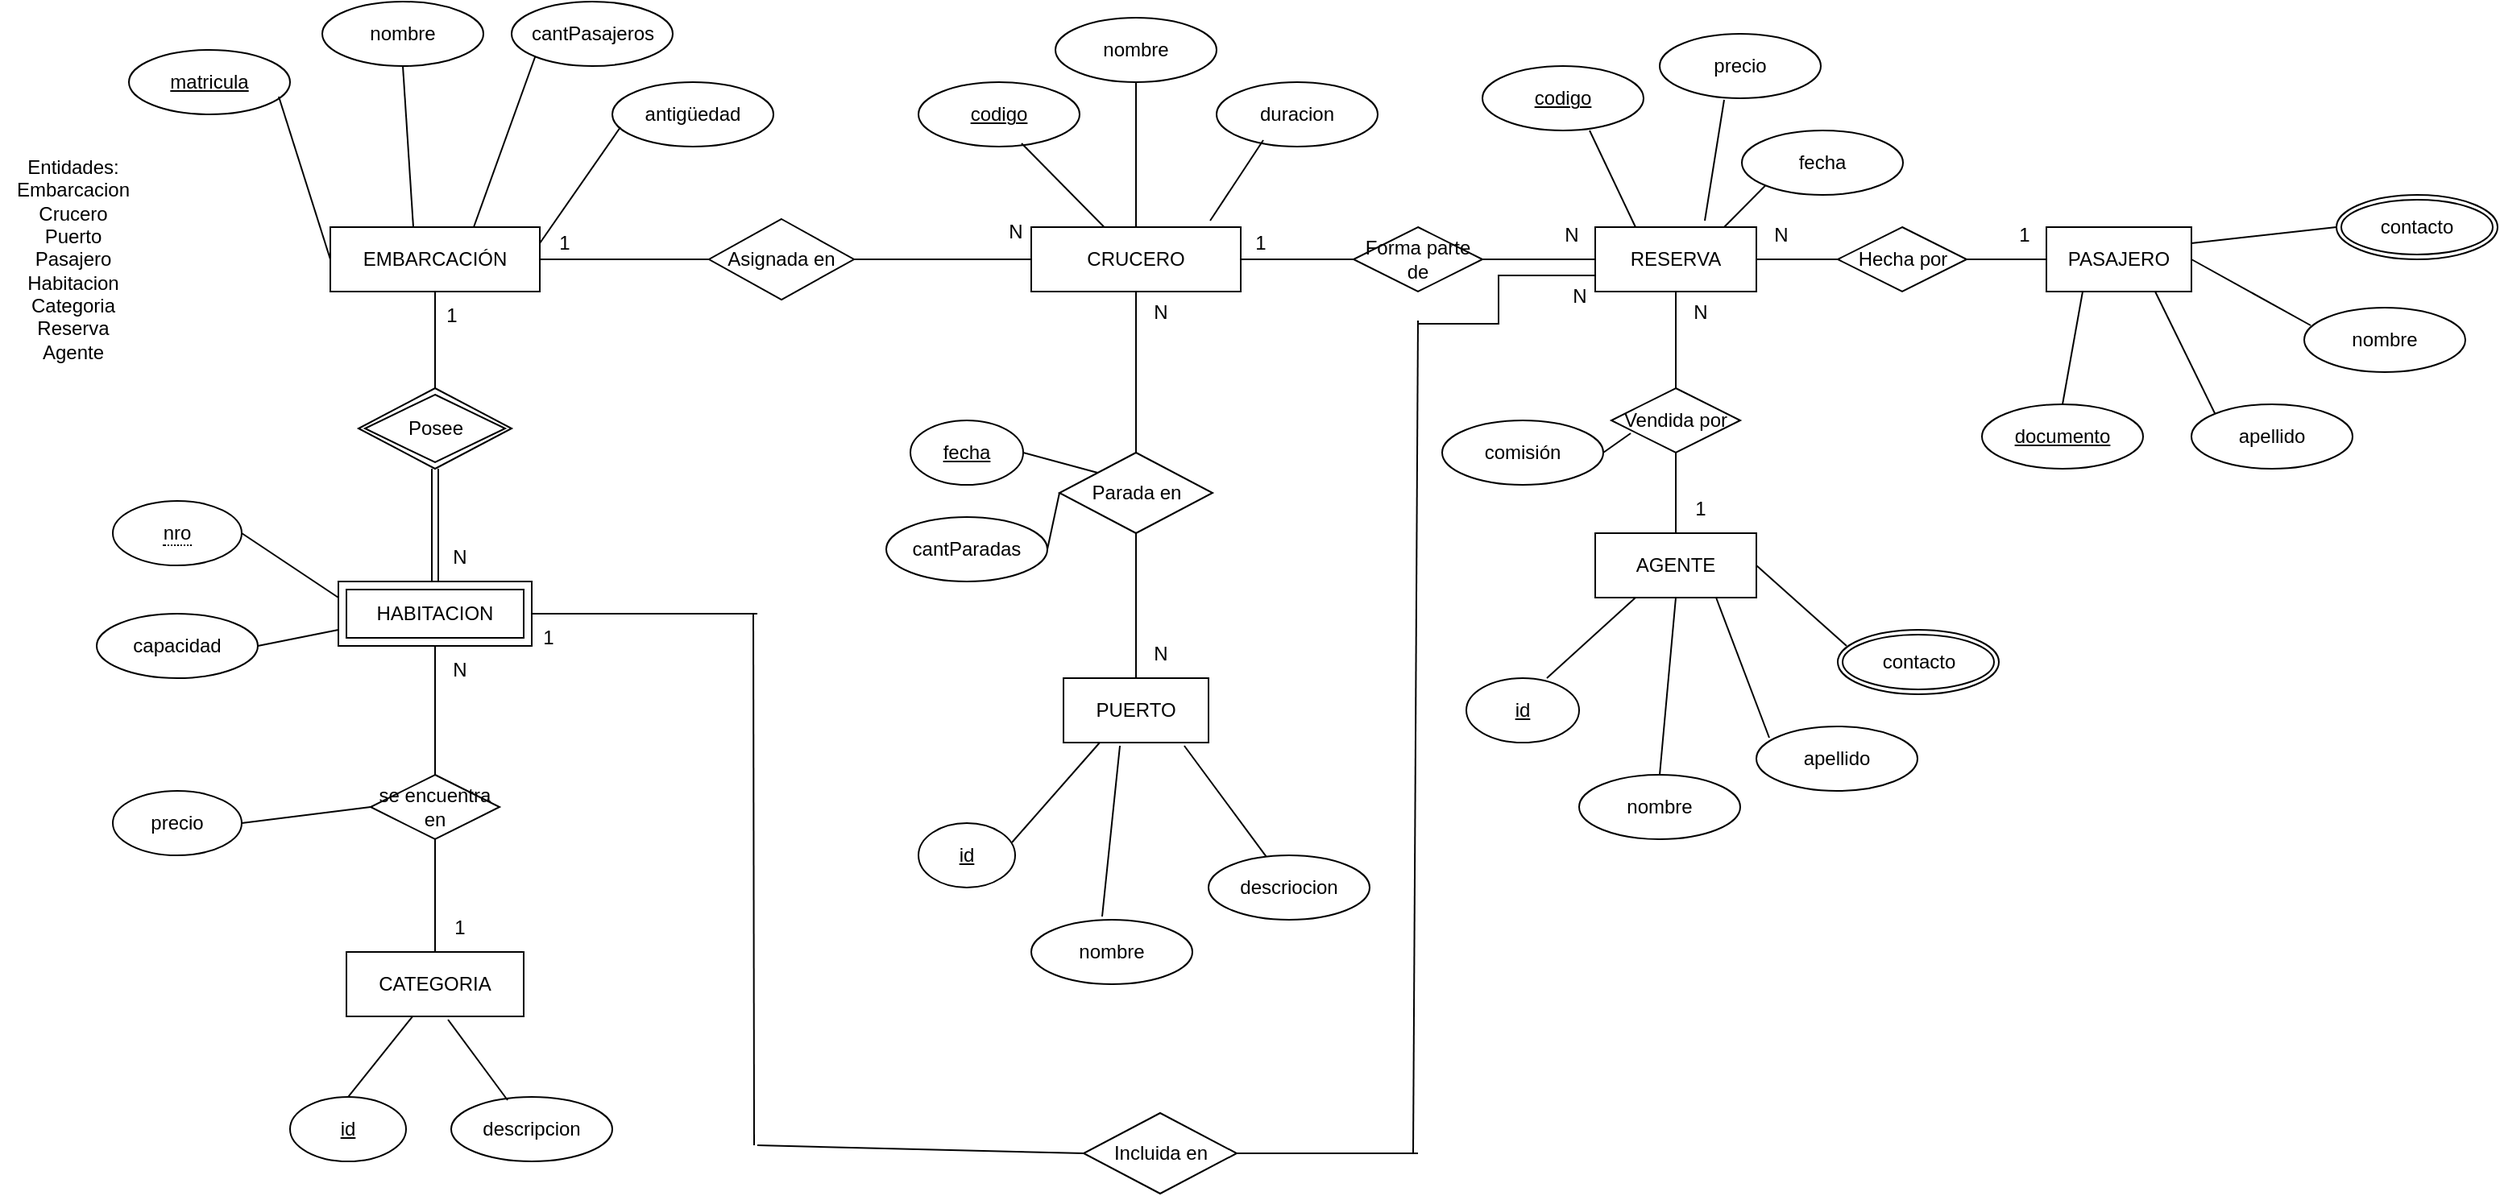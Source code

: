 <mxfile version="24.7.5">
  <diagram name="Página-1" id="VJm3XxMMkWhEs9yBKVqX">
    <mxGraphModel dx="1066" dy="628" grid="1" gridSize="10" guides="1" tooltips="1" connect="1" arrows="1" fold="1" page="1" pageScale="1" pageWidth="827" pageHeight="1169" math="0" shadow="0">
      <root>
        <mxCell id="0" />
        <mxCell id="1" parent="0" />
        <mxCell id="TA72_QWtCFCfKZcOX6VG-3" value="Entidades:&lt;div&gt;Embarcacion&lt;/div&gt;&lt;div&gt;Crucero&lt;/div&gt;&lt;div&gt;Puerto&lt;/div&gt;&lt;div&gt;Pasajero&lt;/div&gt;&lt;div&gt;Habitacion&lt;/div&gt;&lt;div&gt;Categoria&lt;/div&gt;&lt;div&gt;Reserva&lt;/div&gt;&lt;div&gt;Agente&lt;/div&gt;" style="text;html=1;align=center;verticalAlign=middle;resizable=0;points=[];autosize=1;strokeColor=none;fillColor=none;" vertex="1" parent="1">
          <mxGeometry x="60" y="110" width="90" height="140" as="geometry" />
        </mxCell>
        <mxCell id="TA72_QWtCFCfKZcOX6VG-34" style="edgeStyle=orthogonalEdgeStyle;rounded=0;orthogonalLoop=1;jettySize=auto;html=1;exitX=0.5;exitY=1;exitDx=0;exitDy=0;entryX=0.5;entryY=0;entryDx=0;entryDy=0;endArrow=none;endFill=0;" edge="1" parent="1" source="TA72_QWtCFCfKZcOX6VG-4" target="TA72_QWtCFCfKZcOX6VG-17">
          <mxGeometry relative="1" as="geometry" />
        </mxCell>
        <mxCell id="TA72_QWtCFCfKZcOX6VG-40" style="edgeStyle=orthogonalEdgeStyle;rounded=0;orthogonalLoop=1;jettySize=auto;html=1;exitX=1;exitY=0.5;exitDx=0;exitDy=0;entryX=0;entryY=0.5;entryDx=0;entryDy=0;endArrow=none;endFill=0;" edge="1" parent="1" source="TA72_QWtCFCfKZcOX6VG-4" target="TA72_QWtCFCfKZcOX6VG-39">
          <mxGeometry relative="1" as="geometry" />
        </mxCell>
        <mxCell id="TA72_QWtCFCfKZcOX6VG-4" value="EMBARCACIÓN" style="whiteSpace=wrap;html=1;align=center;" vertex="1" parent="1">
          <mxGeometry x="265" y="160" width="130" height="40" as="geometry" />
        </mxCell>
        <mxCell id="TA72_QWtCFCfKZcOX6VG-49" style="edgeStyle=orthogonalEdgeStyle;rounded=0;orthogonalLoop=1;jettySize=auto;html=1;exitX=0.5;exitY=1;exitDx=0;exitDy=0;entryX=0.5;entryY=0;entryDx=0;entryDy=0;endArrow=none;endFill=0;" edge="1" parent="1" source="TA72_QWtCFCfKZcOX6VG-5" target="TA72_QWtCFCfKZcOX6VG-48">
          <mxGeometry relative="1" as="geometry" />
        </mxCell>
        <mxCell id="TA72_QWtCFCfKZcOX6VG-61" style="edgeStyle=orthogonalEdgeStyle;rounded=0;orthogonalLoop=1;jettySize=auto;html=1;exitX=1;exitY=0.5;exitDx=0;exitDy=0;endArrow=none;endFill=0;" edge="1" parent="1" source="TA72_QWtCFCfKZcOX6VG-5" target="TA72_QWtCFCfKZcOX6VG-60">
          <mxGeometry relative="1" as="geometry" />
        </mxCell>
        <mxCell id="TA72_QWtCFCfKZcOX6VG-5" value="CRUCERO" style="whiteSpace=wrap;html=1;align=center;" vertex="1" parent="1">
          <mxGeometry x="700" y="160" width="130" height="40" as="geometry" />
        </mxCell>
        <mxCell id="TA72_QWtCFCfKZcOX6VG-6" value="PUERTO" style="whiteSpace=wrap;html=1;align=center;" vertex="1" parent="1">
          <mxGeometry x="720" y="440" width="90" height="40" as="geometry" />
        </mxCell>
        <mxCell id="TA72_QWtCFCfKZcOX6VG-7" value="PASAJERO" style="whiteSpace=wrap;html=1;align=center;" vertex="1" parent="1">
          <mxGeometry x="1330" y="160" width="90" height="40" as="geometry" />
        </mxCell>
        <mxCell id="TA72_QWtCFCfKZcOX6VG-24" style="edgeStyle=orthogonalEdgeStyle;rounded=0;orthogonalLoop=1;jettySize=auto;html=1;exitX=0.5;exitY=1;exitDx=0;exitDy=0;entryX=0.5;entryY=0;entryDx=0;entryDy=0;endArrow=none;endFill=0;" edge="1" parent="1" source="TA72_QWtCFCfKZcOX6VG-9" target="TA72_QWtCFCfKZcOX6VG-20">
          <mxGeometry relative="1" as="geometry" />
        </mxCell>
        <mxCell id="TA72_QWtCFCfKZcOX6VG-110" style="edgeStyle=orthogonalEdgeStyle;rounded=0;orthogonalLoop=1;jettySize=auto;html=1;exitX=1;exitY=0.5;exitDx=0;exitDy=0;endArrow=none;endFill=0;" edge="1" parent="1" source="TA72_QWtCFCfKZcOX6VG-9">
          <mxGeometry relative="1" as="geometry">
            <mxPoint x="530" y="400" as="targetPoint" />
          </mxGeometry>
        </mxCell>
        <mxCell id="TA72_QWtCFCfKZcOX6VG-9" value="HABITACION" style="shape=ext;margin=3;double=1;whiteSpace=wrap;html=1;align=center;" vertex="1" parent="1">
          <mxGeometry x="270" y="380" width="120" height="40" as="geometry" />
        </mxCell>
        <mxCell id="TA72_QWtCFCfKZcOX6VG-10" value="CATEGORIA" style="whiteSpace=wrap;html=1;align=center;" vertex="1" parent="1">
          <mxGeometry x="275" y="610" width="110" height="40" as="geometry" />
        </mxCell>
        <mxCell id="TA72_QWtCFCfKZcOX6VG-77" style="edgeStyle=orthogonalEdgeStyle;rounded=0;orthogonalLoop=1;jettySize=auto;html=1;exitX=1;exitY=0.5;exitDx=0;exitDy=0;entryX=0;entryY=0.5;entryDx=0;entryDy=0;endArrow=none;endFill=0;" edge="1" parent="1" source="TA72_QWtCFCfKZcOX6VG-11" target="TA72_QWtCFCfKZcOX6VG-76">
          <mxGeometry relative="1" as="geometry" />
        </mxCell>
        <mxCell id="TA72_QWtCFCfKZcOX6VG-80" style="edgeStyle=orthogonalEdgeStyle;rounded=0;orthogonalLoop=1;jettySize=auto;html=1;exitX=0.5;exitY=1;exitDx=0;exitDy=0;entryX=0.5;entryY=0;entryDx=0;entryDy=0;endArrow=none;endFill=0;" edge="1" parent="1" source="TA72_QWtCFCfKZcOX6VG-11" target="TA72_QWtCFCfKZcOX6VG-79">
          <mxGeometry relative="1" as="geometry" />
        </mxCell>
        <mxCell id="TA72_QWtCFCfKZcOX6VG-11" value="RESERVA" style="whiteSpace=wrap;html=1;align=center;" vertex="1" parent="1">
          <mxGeometry x="1050" y="160" width="100" height="40" as="geometry" />
        </mxCell>
        <mxCell id="TA72_QWtCFCfKZcOX6VG-12" value="AGENTE" style="whiteSpace=wrap;html=1;align=center;" vertex="1" parent="1">
          <mxGeometry x="1050" y="350" width="100" height="40" as="geometry" />
        </mxCell>
        <mxCell id="TA72_QWtCFCfKZcOX6VG-13" value="matricula" style="ellipse;whiteSpace=wrap;html=1;align=center;fontStyle=4;" vertex="1" parent="1">
          <mxGeometry x="140" y="50" width="100" height="40" as="geometry" />
        </mxCell>
        <mxCell id="TA72_QWtCFCfKZcOX6VG-14" value="nombre" style="ellipse;whiteSpace=wrap;html=1;align=center;" vertex="1" parent="1">
          <mxGeometry x="260" y="20" width="100" height="40" as="geometry" />
        </mxCell>
        <mxCell id="TA72_QWtCFCfKZcOX6VG-15" value="cantPasajeros" style="ellipse;whiteSpace=wrap;html=1;align=center;" vertex="1" parent="1">
          <mxGeometry x="377.5" y="20" width="100" height="40" as="geometry" />
        </mxCell>
        <mxCell id="TA72_QWtCFCfKZcOX6VG-16" value="antigüedad" style="ellipse;whiteSpace=wrap;html=1;align=center;" vertex="1" parent="1">
          <mxGeometry x="440" y="70" width="100" height="40" as="geometry" />
        </mxCell>
        <mxCell id="TA72_QWtCFCfKZcOX6VG-33" style="edgeStyle=orthogonalEdgeStyle;rounded=0;orthogonalLoop=1;jettySize=auto;html=1;exitX=0.5;exitY=1;exitDx=0;exitDy=0;endArrow=none;endFill=0;shape=link;" edge="1" parent="1" source="TA72_QWtCFCfKZcOX6VG-17" target="TA72_QWtCFCfKZcOX6VG-9">
          <mxGeometry relative="1" as="geometry" />
        </mxCell>
        <mxCell id="TA72_QWtCFCfKZcOX6VG-17" value="Posee" style="shape=rhombus;double=1;perimeter=rhombusPerimeter;whiteSpace=wrap;html=1;align=center;" vertex="1" parent="1">
          <mxGeometry x="282.5" y="260" width="95" height="50" as="geometry" />
        </mxCell>
        <mxCell id="TA72_QWtCFCfKZcOX6VG-18" value="&lt;span style=&quot;border-bottom: 1px dotted&quot;&gt;nro&lt;/span&gt;" style="ellipse;whiteSpace=wrap;html=1;align=center;" vertex="1" parent="1">
          <mxGeometry x="130" y="330" width="80" height="40" as="geometry" />
        </mxCell>
        <mxCell id="TA72_QWtCFCfKZcOX6VG-19" value="capacidad" style="ellipse;whiteSpace=wrap;html=1;align=center;" vertex="1" parent="1">
          <mxGeometry x="120" y="400" width="100" height="40" as="geometry" />
        </mxCell>
        <mxCell id="TA72_QWtCFCfKZcOX6VG-25" style="edgeStyle=orthogonalEdgeStyle;rounded=0;orthogonalLoop=1;jettySize=auto;html=1;exitX=0.5;exitY=1;exitDx=0;exitDy=0;entryX=0.5;entryY=0;entryDx=0;entryDy=0;endArrow=none;endFill=0;" edge="1" parent="1" source="TA72_QWtCFCfKZcOX6VG-20" target="TA72_QWtCFCfKZcOX6VG-10">
          <mxGeometry relative="1" as="geometry" />
        </mxCell>
        <mxCell id="TA72_QWtCFCfKZcOX6VG-20" value="se encuentra en" style="shape=rhombus;perimeter=rhombusPerimeter;whiteSpace=wrap;html=1;align=center;" vertex="1" parent="1">
          <mxGeometry x="290" y="500" width="80" height="40" as="geometry" />
        </mxCell>
        <mxCell id="TA72_QWtCFCfKZcOX6VG-21" value="precio" style="ellipse;whiteSpace=wrap;html=1;align=center;" vertex="1" parent="1">
          <mxGeometry x="130" y="510" width="80" height="40" as="geometry" />
        </mxCell>
        <mxCell id="TA72_QWtCFCfKZcOX6VG-22" value="id" style="ellipse;whiteSpace=wrap;html=1;align=center;fontStyle=4;" vertex="1" parent="1">
          <mxGeometry x="240" y="700" width="72" height="40" as="geometry" />
        </mxCell>
        <mxCell id="TA72_QWtCFCfKZcOX6VG-23" value="descripcion" style="ellipse;whiteSpace=wrap;html=1;align=center;" vertex="1" parent="1">
          <mxGeometry x="340" y="700" width="100" height="40" as="geometry" />
        </mxCell>
        <mxCell id="TA72_QWtCFCfKZcOX6VG-28" value="" style="endArrow=none;html=1;rounded=0;exitX=0.5;exitY=0;exitDx=0;exitDy=0;entryX=0.373;entryY=1;entryDx=0;entryDy=0;entryPerimeter=0;" edge="1" parent="1" source="TA72_QWtCFCfKZcOX6VG-22" target="TA72_QWtCFCfKZcOX6VG-10">
          <mxGeometry width="50" height="50" relative="1" as="geometry">
            <mxPoint x="290" y="700" as="sourcePoint" />
            <mxPoint x="340" y="650" as="targetPoint" />
          </mxGeometry>
        </mxCell>
        <mxCell id="TA72_QWtCFCfKZcOX6VG-29" value="" style="endArrow=none;html=1;rounded=0;exitX=0.35;exitY=0.05;exitDx=0;exitDy=0;entryX=0.573;entryY=1.05;entryDx=0;entryDy=0;entryPerimeter=0;exitPerimeter=0;" edge="1" parent="1" source="TA72_QWtCFCfKZcOX6VG-23" target="TA72_QWtCFCfKZcOX6VG-10">
          <mxGeometry width="50" height="50" relative="1" as="geometry">
            <mxPoint x="360" y="710" as="sourcePoint" />
            <mxPoint x="400" y="660" as="targetPoint" />
          </mxGeometry>
        </mxCell>
        <mxCell id="TA72_QWtCFCfKZcOX6VG-30" value="" style="endArrow=none;html=1;rounded=0;entryX=0;entryY=0.5;entryDx=0;entryDy=0;" edge="1" parent="1" target="TA72_QWtCFCfKZcOX6VG-20">
          <mxGeometry width="50" height="50" relative="1" as="geometry">
            <mxPoint x="210" y="530" as="sourcePoint" />
            <mxPoint x="250" y="480" as="targetPoint" />
          </mxGeometry>
        </mxCell>
        <mxCell id="TA72_QWtCFCfKZcOX6VG-31" value="" style="endArrow=none;html=1;rounded=0;exitX=0.5;exitY=0;exitDx=0;exitDy=0;entryX=0;entryY=0.75;entryDx=0;entryDy=0;" edge="1" parent="1" target="TA72_QWtCFCfKZcOX6VG-9">
          <mxGeometry width="50" height="50" relative="1" as="geometry">
            <mxPoint x="220" y="420" as="sourcePoint" />
            <mxPoint x="270" y="360" as="targetPoint" />
          </mxGeometry>
        </mxCell>
        <mxCell id="TA72_QWtCFCfKZcOX6VG-32" value="" style="endArrow=none;html=1;rounded=0;exitX=0.5;exitY=0;exitDx=0;exitDy=0;entryX=0;entryY=0.25;entryDx=0;entryDy=0;" edge="1" parent="1" target="TA72_QWtCFCfKZcOX6VG-9">
          <mxGeometry width="50" height="50" relative="1" as="geometry">
            <mxPoint x="210" y="350" as="sourcePoint" />
            <mxPoint x="270" y="350" as="targetPoint" />
          </mxGeometry>
        </mxCell>
        <mxCell id="TA72_QWtCFCfKZcOX6VG-35" value="" style="endArrow=none;html=1;rounded=0;entryX=0.05;entryY=0.7;entryDx=0;entryDy=0;entryPerimeter=0;exitX=1;exitY=0.25;exitDx=0;exitDy=0;" edge="1" parent="1" source="TA72_QWtCFCfKZcOX6VG-4" target="TA72_QWtCFCfKZcOX6VG-16">
          <mxGeometry width="50" height="50" relative="1" as="geometry">
            <mxPoint x="400" y="200" as="sourcePoint" />
            <mxPoint x="450" y="150" as="targetPoint" />
          </mxGeometry>
        </mxCell>
        <mxCell id="TA72_QWtCFCfKZcOX6VG-36" value="" style="endArrow=none;html=1;rounded=0;entryX=0;entryY=1;entryDx=0;entryDy=0;exitX=1;exitY=0.25;exitDx=0;exitDy=0;" edge="1" parent="1" target="TA72_QWtCFCfKZcOX6VG-15">
          <mxGeometry width="50" height="50" relative="1" as="geometry">
            <mxPoint x="354" y="160" as="sourcePoint" />
            <mxPoint x="414" y="128" as="targetPoint" />
          </mxGeometry>
        </mxCell>
        <mxCell id="TA72_QWtCFCfKZcOX6VG-37" value="" style="endArrow=none;html=1;rounded=0;entryX=0.5;entryY=1;entryDx=0;entryDy=0;exitX=1;exitY=0.25;exitDx=0;exitDy=0;" edge="1" parent="1" target="TA72_QWtCFCfKZcOX6VG-14">
          <mxGeometry width="50" height="50" relative="1" as="geometry">
            <mxPoint x="316.5" y="160" as="sourcePoint" />
            <mxPoint x="377.5" y="74" as="targetPoint" />
          </mxGeometry>
        </mxCell>
        <mxCell id="TA72_QWtCFCfKZcOX6VG-38" value="" style="endArrow=none;html=1;rounded=0;entryX=0.93;entryY=0.725;entryDx=0;entryDy=0;exitX=1;exitY=0.25;exitDx=0;exitDy=0;entryPerimeter=0;" edge="1" parent="1" target="TA72_QWtCFCfKZcOX6VG-13">
          <mxGeometry width="50" height="50" relative="1" as="geometry">
            <mxPoint x="265" y="180" as="sourcePoint" />
            <mxPoint x="258.5" y="80" as="targetPoint" />
          </mxGeometry>
        </mxCell>
        <mxCell id="TA72_QWtCFCfKZcOX6VG-41" style="edgeStyle=orthogonalEdgeStyle;rounded=0;orthogonalLoop=1;jettySize=auto;html=1;exitX=1;exitY=0.5;exitDx=0;exitDy=0;entryX=0;entryY=0.5;entryDx=0;entryDy=0;endArrow=none;endFill=0;" edge="1" parent="1" source="TA72_QWtCFCfKZcOX6VG-39" target="TA72_QWtCFCfKZcOX6VG-5">
          <mxGeometry relative="1" as="geometry" />
        </mxCell>
        <mxCell id="TA72_QWtCFCfKZcOX6VG-39" value="Asignada en" style="shape=rhombus;perimeter=rhombusPerimeter;whiteSpace=wrap;html=1;align=center;" vertex="1" parent="1">
          <mxGeometry x="500" y="155" width="90" height="50" as="geometry" />
        </mxCell>
        <mxCell id="TA72_QWtCFCfKZcOX6VG-42" value="codigo" style="ellipse;whiteSpace=wrap;html=1;align=center;fontStyle=4;" vertex="1" parent="1">
          <mxGeometry x="630" y="70" width="100" height="40" as="geometry" />
        </mxCell>
        <mxCell id="TA72_QWtCFCfKZcOX6VG-43" value="nombre" style="ellipse;whiteSpace=wrap;html=1;align=center;" vertex="1" parent="1">
          <mxGeometry x="715" y="30" width="100" height="40" as="geometry" />
        </mxCell>
        <mxCell id="TA72_QWtCFCfKZcOX6VG-44" value="duracion" style="ellipse;whiteSpace=wrap;html=1;align=center;" vertex="1" parent="1">
          <mxGeometry x="815" y="70" width="100" height="40" as="geometry" />
        </mxCell>
        <mxCell id="TA72_QWtCFCfKZcOX6VG-45" value="" style="endArrow=none;html=1;rounded=0;entryX=0.64;entryY=0.95;entryDx=0;entryDy=0;entryPerimeter=0;" edge="1" parent="1" source="TA72_QWtCFCfKZcOX6VG-5" target="TA72_QWtCFCfKZcOX6VG-42">
          <mxGeometry width="50" height="50" relative="1" as="geometry">
            <mxPoint x="655" y="180" as="sourcePoint" />
            <mxPoint x="705" y="108" as="targetPoint" />
          </mxGeometry>
        </mxCell>
        <mxCell id="TA72_QWtCFCfKZcOX6VG-46" value="" style="endArrow=none;html=1;rounded=0;entryX=0.5;entryY=1;entryDx=0;entryDy=0;exitX=0.5;exitY=0;exitDx=0;exitDy=0;" edge="1" parent="1" source="TA72_QWtCFCfKZcOX6VG-5" target="TA72_QWtCFCfKZcOX6VG-43">
          <mxGeometry width="50" height="50" relative="1" as="geometry">
            <mxPoint x="790.5" y="160" as="sourcePoint" />
            <mxPoint x="739.5" y="108" as="targetPoint" />
          </mxGeometry>
        </mxCell>
        <mxCell id="TA72_QWtCFCfKZcOX6VG-47" value="" style="endArrow=none;html=1;rounded=0;entryX=0.29;entryY=0.9;entryDx=0;entryDy=0;exitX=0.854;exitY=-0.1;exitDx=0;exitDy=0;exitPerimeter=0;entryPerimeter=0;" edge="1" parent="1" source="TA72_QWtCFCfKZcOX6VG-5" target="TA72_QWtCFCfKZcOX6VG-44">
          <mxGeometry width="50" height="50" relative="1" as="geometry">
            <mxPoint x="850" y="200" as="sourcePoint" />
            <mxPoint x="850" y="110" as="targetPoint" />
          </mxGeometry>
        </mxCell>
        <mxCell id="TA72_QWtCFCfKZcOX6VG-50" style="edgeStyle=orthogonalEdgeStyle;rounded=0;orthogonalLoop=1;jettySize=auto;html=1;exitX=0.5;exitY=1;exitDx=0;exitDy=0;entryX=0.5;entryY=0;entryDx=0;entryDy=0;endArrow=none;endFill=0;" edge="1" parent="1" source="TA72_QWtCFCfKZcOX6VG-48" target="TA72_QWtCFCfKZcOX6VG-6">
          <mxGeometry relative="1" as="geometry" />
        </mxCell>
        <mxCell id="TA72_QWtCFCfKZcOX6VG-48" value="Parada en" style="shape=rhombus;perimeter=rhombusPerimeter;whiteSpace=wrap;html=1;align=center;" vertex="1" parent="1">
          <mxGeometry x="717.5" y="300" width="95" height="50" as="geometry" />
        </mxCell>
        <mxCell id="TA72_QWtCFCfKZcOX6VG-52" value="cantParadas" style="ellipse;whiteSpace=wrap;html=1;align=center;" vertex="1" parent="1">
          <mxGeometry x="610" y="340" width="100" height="40" as="geometry" />
        </mxCell>
        <mxCell id="TA72_QWtCFCfKZcOX6VG-53" value="" style="endArrow=none;html=1;rounded=0;entryX=1;entryY=0.5;entryDx=0;entryDy=0;exitX=0;exitY=0.5;exitDx=0;exitDy=0;" edge="1" parent="1" source="TA72_QWtCFCfKZcOX6VG-48" target="TA72_QWtCFCfKZcOX6VG-52">
          <mxGeometry width="50" height="50" relative="1" as="geometry">
            <mxPoint x="720" y="330" as="sourcePoint" />
            <mxPoint x="669" y="278" as="targetPoint" />
          </mxGeometry>
        </mxCell>
        <mxCell id="TA72_QWtCFCfKZcOX6VG-54" value="id" style="ellipse;whiteSpace=wrap;html=1;align=center;fontStyle=4;" vertex="1" parent="1">
          <mxGeometry x="630" y="530" width="60" height="40" as="geometry" />
        </mxCell>
        <mxCell id="TA72_QWtCFCfKZcOX6VG-55" value="nombre" style="ellipse;whiteSpace=wrap;html=1;align=center;" vertex="1" parent="1">
          <mxGeometry x="700" y="590" width="100" height="40" as="geometry" />
        </mxCell>
        <mxCell id="TA72_QWtCFCfKZcOX6VG-56" value="descriocion" style="ellipse;whiteSpace=wrap;html=1;align=center;" vertex="1" parent="1">
          <mxGeometry x="810" y="550" width="100" height="40" as="geometry" />
        </mxCell>
        <mxCell id="TA72_QWtCFCfKZcOX6VG-57" value="" style="endArrow=none;html=1;rounded=0;entryX=0.967;entryY=0.3;entryDx=0;entryDy=0;exitX=0.25;exitY=1;exitDx=0;exitDy=0;entryPerimeter=0;" edge="1" parent="1" source="TA72_QWtCFCfKZcOX6VG-6" target="TA72_QWtCFCfKZcOX6VG-54">
          <mxGeometry width="50" height="50" relative="1" as="geometry">
            <mxPoint x="758" y="557.5" as="sourcePoint" />
            <mxPoint x="700" y="542.5" as="targetPoint" />
          </mxGeometry>
        </mxCell>
        <mxCell id="TA72_QWtCFCfKZcOX6VG-58" value="" style="endArrow=none;html=1;rounded=0;entryX=0.44;entryY=-0.05;entryDx=0;entryDy=0;exitX=0.389;exitY=1.05;exitDx=0;exitDy=0;entryPerimeter=0;exitPerimeter=0;" edge="1" parent="1" source="TA72_QWtCFCfKZcOX6VG-6" target="TA72_QWtCFCfKZcOX6VG-55">
          <mxGeometry width="50" height="50" relative="1" as="geometry">
            <mxPoint x="753" y="490" as="sourcePoint" />
            <mxPoint x="698" y="552" as="targetPoint" />
          </mxGeometry>
        </mxCell>
        <mxCell id="TA72_QWtCFCfKZcOX6VG-59" value="" style="endArrow=none;html=1;rounded=0;exitX=0.833;exitY=1.05;exitDx=0;exitDy=0;exitPerimeter=0;" edge="1" parent="1" source="TA72_QWtCFCfKZcOX6VG-6" target="TA72_QWtCFCfKZcOX6VG-56">
          <mxGeometry width="50" height="50" relative="1" as="geometry">
            <mxPoint x="826" y="460" as="sourcePoint" />
            <mxPoint x="815" y="566" as="targetPoint" />
          </mxGeometry>
        </mxCell>
        <mxCell id="TA72_QWtCFCfKZcOX6VG-62" style="edgeStyle=orthogonalEdgeStyle;rounded=0;orthogonalLoop=1;jettySize=auto;html=1;exitX=1;exitY=0.5;exitDx=0;exitDy=0;entryX=0;entryY=0.5;entryDx=0;entryDy=0;endArrow=none;endFill=0;" edge="1" parent="1" source="TA72_QWtCFCfKZcOX6VG-60" target="TA72_QWtCFCfKZcOX6VG-11">
          <mxGeometry relative="1" as="geometry" />
        </mxCell>
        <mxCell id="TA72_QWtCFCfKZcOX6VG-60" value="Forma parte de" style="shape=rhombus;perimeter=rhombusPerimeter;whiteSpace=wrap;html=1;align=center;" vertex="1" parent="1">
          <mxGeometry x="900" y="160" width="80" height="40" as="geometry" />
        </mxCell>
        <mxCell id="TA72_QWtCFCfKZcOX6VG-63" value="codigo" style="ellipse;whiteSpace=wrap;html=1;align=center;fontStyle=4;" vertex="1" parent="1">
          <mxGeometry x="980" y="60" width="100" height="40" as="geometry" />
        </mxCell>
        <mxCell id="TA72_QWtCFCfKZcOX6VG-64" value="precio" style="ellipse;whiteSpace=wrap;html=1;align=center;" vertex="1" parent="1">
          <mxGeometry x="1090" y="40" width="100" height="40" as="geometry" />
        </mxCell>
        <mxCell id="TA72_QWtCFCfKZcOX6VG-65" value="" style="endArrow=none;html=1;rounded=0;entryX=0.29;entryY=0.9;entryDx=0;entryDy=0;exitX=0.25;exitY=0;exitDx=0;exitDy=0;entryPerimeter=0;" edge="1" parent="1" source="TA72_QWtCFCfKZcOX6VG-11">
          <mxGeometry width="50" height="50" relative="1" as="geometry">
            <mxPoint x="1013.5" y="150" as="sourcePoint" />
            <mxPoint x="1046.5" y="100" as="targetPoint" />
          </mxGeometry>
        </mxCell>
        <mxCell id="TA72_QWtCFCfKZcOX6VG-66" value="" style="endArrow=none;html=1;rounded=0;entryX=0.4;entryY=1.025;entryDx=0;entryDy=0;exitX=0.68;exitY=-0.1;exitDx=0;exitDy=0;entryPerimeter=0;exitPerimeter=0;" edge="1" parent="1" source="TA72_QWtCFCfKZcOX6VG-11" target="TA72_QWtCFCfKZcOX6VG-64">
          <mxGeometry width="50" height="50" relative="1" as="geometry">
            <mxPoint x="1175.25" y="160" as="sourcePoint" />
            <mxPoint x="1146.75" y="100" as="targetPoint" />
          </mxGeometry>
        </mxCell>
        <mxCell id="TA72_QWtCFCfKZcOX6VG-67" value="documento" style="ellipse;whiteSpace=wrap;html=1;align=center;fontStyle=4;" vertex="1" parent="1">
          <mxGeometry x="1290" y="270" width="100" height="40" as="geometry" />
        </mxCell>
        <mxCell id="TA72_QWtCFCfKZcOX6VG-68" value="nombre" style="ellipse;whiteSpace=wrap;html=1;align=center;" vertex="1" parent="1">
          <mxGeometry x="1490" y="210" width="100" height="40" as="geometry" />
        </mxCell>
        <mxCell id="TA72_QWtCFCfKZcOX6VG-69" value="apellido" style="ellipse;whiteSpace=wrap;html=1;align=center;" vertex="1" parent="1">
          <mxGeometry x="1420" y="270" width="100" height="40" as="geometry" />
        </mxCell>
        <mxCell id="TA72_QWtCFCfKZcOX6VG-70" value="contacto" style="ellipse;shape=doubleEllipse;margin=3;whiteSpace=wrap;html=1;align=center;" vertex="1" parent="1">
          <mxGeometry x="1510" y="140" width="100" height="40" as="geometry" />
        </mxCell>
        <mxCell id="TA72_QWtCFCfKZcOX6VG-72" value="" style="endArrow=none;html=1;rounded=0;entryX=0.25;entryY=1;entryDx=0;entryDy=0;exitX=0.5;exitY=0;exitDx=0;exitDy=0;" edge="1" parent="1" source="TA72_QWtCFCfKZcOX6VG-67" target="TA72_QWtCFCfKZcOX6VG-7">
          <mxGeometry width="50" height="50" relative="1" as="geometry">
            <mxPoint x="1340" y="266" as="sourcePoint" />
            <mxPoint x="1368.75" y="210" as="targetPoint" />
          </mxGeometry>
        </mxCell>
        <mxCell id="TA72_QWtCFCfKZcOX6VG-73" value="" style="endArrow=none;html=1;rounded=0;entryX=0.75;entryY=1;entryDx=0;entryDy=0;exitX=0;exitY=0;exitDx=0;exitDy=0;" edge="1" parent="1" source="TA72_QWtCFCfKZcOX6VG-69" target="TA72_QWtCFCfKZcOX6VG-7">
          <mxGeometry width="50" height="50" relative="1" as="geometry">
            <mxPoint x="1440" y="279" as="sourcePoint" />
            <mxPoint x="1442" y="210" as="targetPoint" />
          </mxGeometry>
        </mxCell>
        <mxCell id="TA72_QWtCFCfKZcOX6VG-74" value="" style="endArrow=none;html=1;rounded=0;entryX=1;entryY=0.5;entryDx=0;entryDy=0;exitX=0.04;exitY=0.275;exitDx=0;exitDy=0;exitPerimeter=0;" edge="1" parent="1" source="TA72_QWtCFCfKZcOX6VG-68" target="TA72_QWtCFCfKZcOX6VG-7">
          <mxGeometry width="50" height="50" relative="1" as="geometry">
            <mxPoint x="1488.5" y="231" as="sourcePoint" />
            <mxPoint x="1451.5" y="155" as="targetPoint" />
          </mxGeometry>
        </mxCell>
        <mxCell id="TA72_QWtCFCfKZcOX6VG-75" value="" style="endArrow=none;html=1;rounded=0;entryX=1;entryY=0.25;entryDx=0;entryDy=0;exitX=0;exitY=0.5;exitDx=0;exitDy=0;" edge="1" parent="1" source="TA72_QWtCFCfKZcOX6VG-70" target="TA72_QWtCFCfKZcOX6VG-7">
          <mxGeometry width="50" height="50" relative="1" as="geometry">
            <mxPoint x="1510" y="160" as="sourcePoint" />
            <mxPoint x="1436" y="120" as="targetPoint" />
          </mxGeometry>
        </mxCell>
        <mxCell id="TA72_QWtCFCfKZcOX6VG-78" style="edgeStyle=orthogonalEdgeStyle;rounded=0;orthogonalLoop=1;jettySize=auto;html=1;exitX=1;exitY=0.5;exitDx=0;exitDy=0;entryX=0;entryY=0.5;entryDx=0;entryDy=0;endArrow=none;endFill=0;" edge="1" parent="1" source="TA72_QWtCFCfKZcOX6VG-76" target="TA72_QWtCFCfKZcOX6VG-7">
          <mxGeometry relative="1" as="geometry" />
        </mxCell>
        <mxCell id="TA72_QWtCFCfKZcOX6VG-76" value="Hecha por" style="shape=rhombus;perimeter=rhombusPerimeter;whiteSpace=wrap;html=1;align=center;" vertex="1" parent="1">
          <mxGeometry x="1200.5" y="160" width="80" height="40" as="geometry" />
        </mxCell>
        <mxCell id="TA72_QWtCFCfKZcOX6VG-81" style="edgeStyle=orthogonalEdgeStyle;rounded=0;orthogonalLoop=1;jettySize=auto;html=1;exitX=0.5;exitY=1;exitDx=0;exitDy=0;entryX=0.5;entryY=0;entryDx=0;entryDy=0;endArrow=none;endFill=0;" edge="1" parent="1" source="TA72_QWtCFCfKZcOX6VG-79" target="TA72_QWtCFCfKZcOX6VG-12">
          <mxGeometry relative="1" as="geometry" />
        </mxCell>
        <mxCell id="TA72_QWtCFCfKZcOX6VG-79" value="Vendida por" style="shape=rhombus;perimeter=rhombusPerimeter;whiteSpace=wrap;html=1;align=center;" vertex="1" parent="1">
          <mxGeometry x="1060" y="260" width="80" height="40" as="geometry" />
        </mxCell>
        <mxCell id="TA72_QWtCFCfKZcOX6VG-82" value="id" style="ellipse;whiteSpace=wrap;html=1;align=center;fontStyle=4;" vertex="1" parent="1">
          <mxGeometry x="970" y="440" width="70" height="40" as="geometry" />
        </mxCell>
        <mxCell id="TA72_QWtCFCfKZcOX6VG-83" value="nombre" style="ellipse;whiteSpace=wrap;html=1;align=center;" vertex="1" parent="1">
          <mxGeometry x="1040" y="500" width="100" height="40" as="geometry" />
        </mxCell>
        <mxCell id="TA72_QWtCFCfKZcOX6VG-84" value="apellido" style="ellipse;whiteSpace=wrap;html=1;align=center;" vertex="1" parent="1">
          <mxGeometry x="1150" y="470" width="100" height="40" as="geometry" />
        </mxCell>
        <mxCell id="TA72_QWtCFCfKZcOX6VG-85" value="contacto" style="ellipse;shape=doubleEllipse;margin=3;whiteSpace=wrap;html=1;align=center;" vertex="1" parent="1">
          <mxGeometry x="1200.5" y="410" width="100" height="40" as="geometry" />
        </mxCell>
        <mxCell id="TA72_QWtCFCfKZcOX6VG-86" value="comisión" style="ellipse;whiteSpace=wrap;html=1;align=center;" vertex="1" parent="1">
          <mxGeometry x="955" y="280" width="100" height="40" as="geometry" />
        </mxCell>
        <mxCell id="TA72_QWtCFCfKZcOX6VG-87" value="" style="endArrow=none;html=1;rounded=0;entryX=0.5;entryY=1;entryDx=0;entryDy=0;exitX=0.5;exitY=0;exitDx=0;exitDy=0;" edge="1" parent="1" source="TA72_QWtCFCfKZcOX6VG-83" target="TA72_QWtCFCfKZcOX6VG-12">
          <mxGeometry width="50" height="50" relative="1" as="geometry">
            <mxPoint x="1090" y="500" as="sourcePoint" />
            <mxPoint x="1103" y="430" as="targetPoint" />
          </mxGeometry>
        </mxCell>
        <mxCell id="TA72_QWtCFCfKZcOX6VG-88" value="" style="endArrow=none;html=1;rounded=0;entryX=0.75;entryY=1;entryDx=0;entryDy=0;exitX=0.08;exitY=0.175;exitDx=0;exitDy=0;exitPerimeter=0;" edge="1" parent="1" source="TA72_QWtCFCfKZcOX6VG-84" target="TA72_QWtCFCfKZcOX6VG-12">
          <mxGeometry width="50" height="50" relative="1" as="geometry">
            <mxPoint x="1150" y="490" as="sourcePoint" />
            <mxPoint x="1160" y="380" as="targetPoint" />
          </mxGeometry>
        </mxCell>
        <mxCell id="TA72_QWtCFCfKZcOX6VG-89" value="" style="endArrow=none;html=1;rounded=0;entryX=1;entryY=0.5;entryDx=0;entryDy=0;exitX=0.055;exitY=0.25;exitDx=0;exitDy=0;exitPerimeter=0;" edge="1" parent="1" source="TA72_QWtCFCfKZcOX6VG-85" target="TA72_QWtCFCfKZcOX6VG-12">
          <mxGeometry width="50" height="50" relative="1" as="geometry">
            <mxPoint x="1200.5" y="437" as="sourcePoint" />
            <mxPoint x="1167.5" y="350" as="targetPoint" />
          </mxGeometry>
        </mxCell>
        <mxCell id="TA72_QWtCFCfKZcOX6VG-90" value="" style="endArrow=none;html=1;rounded=0;entryX=0.25;entryY=1;entryDx=0;entryDy=0;exitX=0.714;exitY=0;exitDx=0;exitDy=0;exitPerimeter=0;" edge="1" parent="1" source="TA72_QWtCFCfKZcOX6VG-82" target="TA72_QWtCFCfKZcOX6VG-12">
          <mxGeometry width="50" height="50" relative="1" as="geometry">
            <mxPoint x="1026" y="425" as="sourcePoint" />
            <mxPoint x="970" y="375" as="targetPoint" />
          </mxGeometry>
        </mxCell>
        <mxCell id="TA72_QWtCFCfKZcOX6VG-91" value="" style="endArrow=none;html=1;rounded=0;entryX=0.15;entryY=0.7;entryDx=0;entryDy=0;exitX=1;exitY=0.5;exitDx=0;exitDy=0;entryPerimeter=0;" edge="1" parent="1" source="TA72_QWtCFCfKZcOX6VG-86" target="TA72_QWtCFCfKZcOX6VG-79">
          <mxGeometry width="50" height="50" relative="1" as="geometry">
            <mxPoint x="1050" y="340" as="sourcePoint" />
            <mxPoint x="994" y="290" as="targetPoint" />
          </mxGeometry>
        </mxCell>
        <mxCell id="TA72_QWtCFCfKZcOX6VG-92" value="N" style="text;html=1;align=center;verticalAlign=middle;resizable=0;points=[];autosize=1;strokeColor=none;fillColor=none;" vertex="1" parent="1">
          <mxGeometry x="675" y="148" width="30" height="30" as="geometry" />
        </mxCell>
        <mxCell id="TA72_QWtCFCfKZcOX6VG-93" value="1" style="text;html=1;align=center;verticalAlign=middle;resizable=0;points=[];autosize=1;strokeColor=none;fillColor=none;" vertex="1" parent="1">
          <mxGeometry x="395" y="155" width="30" height="30" as="geometry" />
        </mxCell>
        <mxCell id="TA72_QWtCFCfKZcOX6VG-94" value="N" style="text;html=1;align=center;verticalAlign=middle;resizable=0;points=[];autosize=1;strokeColor=none;fillColor=none;" vertex="1" parent="1">
          <mxGeometry x="330" y="350" width="30" height="30" as="geometry" />
        </mxCell>
        <mxCell id="TA72_QWtCFCfKZcOX6VG-95" value="1" style="text;html=1;align=center;verticalAlign=middle;resizable=0;points=[];autosize=1;strokeColor=none;fillColor=none;" vertex="1" parent="1">
          <mxGeometry x="325" y="200" width="30" height="30" as="geometry" />
        </mxCell>
        <mxCell id="TA72_QWtCFCfKZcOX6VG-96" value="1" style="text;html=1;align=center;verticalAlign=middle;resizable=0;points=[];autosize=1;strokeColor=none;fillColor=none;" vertex="1" parent="1">
          <mxGeometry x="330" y="580" width="30" height="30" as="geometry" />
        </mxCell>
        <mxCell id="TA72_QWtCFCfKZcOX6VG-97" value="N" style="text;html=1;align=center;verticalAlign=middle;resizable=0;points=[];autosize=1;strokeColor=none;fillColor=none;" vertex="1" parent="1">
          <mxGeometry x="330" y="420" width="30" height="30" as="geometry" />
        </mxCell>
        <mxCell id="TA72_QWtCFCfKZcOX6VG-98" value="N" style="text;html=1;align=center;verticalAlign=middle;resizable=0;points=[];autosize=1;strokeColor=none;fillColor=none;" vertex="1" parent="1">
          <mxGeometry x="765" y="410" width="30" height="30" as="geometry" />
        </mxCell>
        <mxCell id="TA72_QWtCFCfKZcOX6VG-99" value="N" style="text;html=1;align=center;verticalAlign=middle;resizable=0;points=[];autosize=1;strokeColor=none;fillColor=none;" vertex="1" parent="1">
          <mxGeometry x="765" y="198" width="30" height="30" as="geometry" />
        </mxCell>
        <mxCell id="TA72_QWtCFCfKZcOX6VG-100" value="1" style="text;html=1;align=center;verticalAlign=middle;resizable=0;points=[];autosize=1;strokeColor=none;fillColor=none;" vertex="1" parent="1">
          <mxGeometry x="827" y="155" width="30" height="30" as="geometry" />
        </mxCell>
        <mxCell id="TA72_QWtCFCfKZcOX6VG-101" value="N" style="text;html=1;align=center;verticalAlign=middle;resizable=0;points=[];autosize=1;strokeColor=none;fillColor=none;" vertex="1" parent="1">
          <mxGeometry x="1020" y="150" width="30" height="30" as="geometry" />
        </mxCell>
        <mxCell id="TA72_QWtCFCfKZcOX6VG-102" value="1" style="text;html=1;align=center;verticalAlign=middle;resizable=0;points=[];autosize=1;strokeColor=none;fillColor=none;" vertex="1" parent="1">
          <mxGeometry x="1300.5" y="150" width="30" height="30" as="geometry" />
        </mxCell>
        <mxCell id="TA72_QWtCFCfKZcOX6VG-103" value="N" style="text;html=1;align=center;verticalAlign=middle;resizable=0;points=[];autosize=1;strokeColor=none;fillColor=none;" vertex="1" parent="1">
          <mxGeometry x="1150" y="150" width="30" height="30" as="geometry" />
        </mxCell>
        <mxCell id="TA72_QWtCFCfKZcOX6VG-104" value="1" style="text;html=1;align=center;verticalAlign=middle;resizable=0;points=[];autosize=1;strokeColor=none;fillColor=none;" vertex="1" parent="1">
          <mxGeometry x="1100" y="320" width="30" height="30" as="geometry" />
        </mxCell>
        <mxCell id="TA72_QWtCFCfKZcOX6VG-105" value="N" style="text;html=1;align=center;verticalAlign=middle;resizable=0;points=[];autosize=1;strokeColor=none;fillColor=none;" vertex="1" parent="1">
          <mxGeometry x="1100" y="198" width="30" height="30" as="geometry" />
        </mxCell>
        <mxCell id="TA72_QWtCFCfKZcOX6VG-106" value="fecha" style="ellipse;whiteSpace=wrap;html=1;align=center;fontStyle=4;" vertex="1" parent="1">
          <mxGeometry x="625" y="280" width="70" height="40" as="geometry" />
        </mxCell>
        <mxCell id="TA72_QWtCFCfKZcOX6VG-107" value="" style="endArrow=none;html=1;rounded=0;exitX=0;exitY=0;exitDx=0;exitDy=0;" edge="1" parent="1" source="TA72_QWtCFCfKZcOX6VG-48">
          <mxGeometry width="50" height="50" relative="1" as="geometry">
            <mxPoint x="715" y="240" as="sourcePoint" />
            <mxPoint x="695" y="300" as="targetPoint" />
          </mxGeometry>
        </mxCell>
        <mxCell id="TA72_QWtCFCfKZcOX6VG-109" value="" style="endArrow=none;html=1;rounded=0;" edge="1" parent="1">
          <mxGeometry width="50" height="50" relative="1" as="geometry">
            <mxPoint x="528" y="730" as="sourcePoint" />
            <mxPoint x="527.5" y="400" as="targetPoint" />
          </mxGeometry>
        </mxCell>
        <mxCell id="TA72_QWtCFCfKZcOX6VG-113" value="Incluida en" style="shape=rhombus;perimeter=rhombusPerimeter;whiteSpace=wrap;html=1;align=center;" vertex="1" parent="1">
          <mxGeometry x="732.5" y="710" width="95" height="50" as="geometry" />
        </mxCell>
        <mxCell id="TA72_QWtCFCfKZcOX6VG-114" value="" style="endArrow=none;html=1;rounded=0;exitX=0;exitY=0.5;exitDx=0;exitDy=0;" edge="1" parent="1" source="TA72_QWtCFCfKZcOX6VG-113">
          <mxGeometry width="50" height="50" relative="1" as="geometry">
            <mxPoint x="660" y="730" as="sourcePoint" />
            <mxPoint x="530" y="730" as="targetPoint" />
          </mxGeometry>
        </mxCell>
        <mxCell id="TA72_QWtCFCfKZcOX6VG-115" value="" style="endArrow=none;html=1;rounded=0;" edge="1" parent="1">
          <mxGeometry width="50" height="50" relative="1" as="geometry">
            <mxPoint x="940" y="735" as="sourcePoint" />
            <mxPoint x="827" y="735" as="targetPoint" />
          </mxGeometry>
        </mxCell>
        <mxCell id="TA72_QWtCFCfKZcOX6VG-116" value="" style="endArrow=none;html=1;rounded=0;" edge="1" parent="1">
          <mxGeometry width="50" height="50" relative="1" as="geometry">
            <mxPoint x="940" y="218" as="sourcePoint" />
            <mxPoint x="937" y="734.5" as="targetPoint" />
          </mxGeometry>
        </mxCell>
        <mxCell id="TA72_QWtCFCfKZcOX6VG-117" style="edgeStyle=orthogonalEdgeStyle;rounded=0;orthogonalLoop=1;jettySize=auto;html=1;endArrow=none;endFill=0;" edge="1" parent="1">
          <mxGeometry relative="1" as="geometry">
            <mxPoint x="940" y="220" as="sourcePoint" />
            <mxPoint x="1050" y="190" as="targetPoint" />
            <Array as="points">
              <mxPoint x="990" y="190" />
            </Array>
          </mxGeometry>
        </mxCell>
        <mxCell id="TA72_QWtCFCfKZcOX6VG-118" value="N" style="text;html=1;align=center;verticalAlign=middle;resizable=0;points=[];autosize=1;strokeColor=none;fillColor=none;" vertex="1" parent="1">
          <mxGeometry x="1025" y="188" width="30" height="30" as="geometry" />
        </mxCell>
        <mxCell id="TA72_QWtCFCfKZcOX6VG-119" value="1" style="text;html=1;align=center;verticalAlign=middle;resizable=0;points=[];autosize=1;strokeColor=none;fillColor=none;" vertex="1" parent="1">
          <mxGeometry x="385" y="400" width="30" height="30" as="geometry" />
        </mxCell>
        <mxCell id="TA72_QWtCFCfKZcOX6VG-120" value="fecha" style="ellipse;whiteSpace=wrap;html=1;align=center;" vertex="1" parent="1">
          <mxGeometry x="1141" y="100" width="100" height="40" as="geometry" />
        </mxCell>
        <mxCell id="TA72_QWtCFCfKZcOX6VG-121" value="" style="endArrow=none;html=1;rounded=0;entryX=0;entryY=1;entryDx=0;entryDy=0;" edge="1" parent="1" target="TA72_QWtCFCfKZcOX6VG-120">
          <mxGeometry width="50" height="50" relative="1" as="geometry">
            <mxPoint x="1130" y="160" as="sourcePoint" />
            <mxPoint x="1140" y="91" as="targetPoint" />
          </mxGeometry>
        </mxCell>
      </root>
    </mxGraphModel>
  </diagram>
</mxfile>

